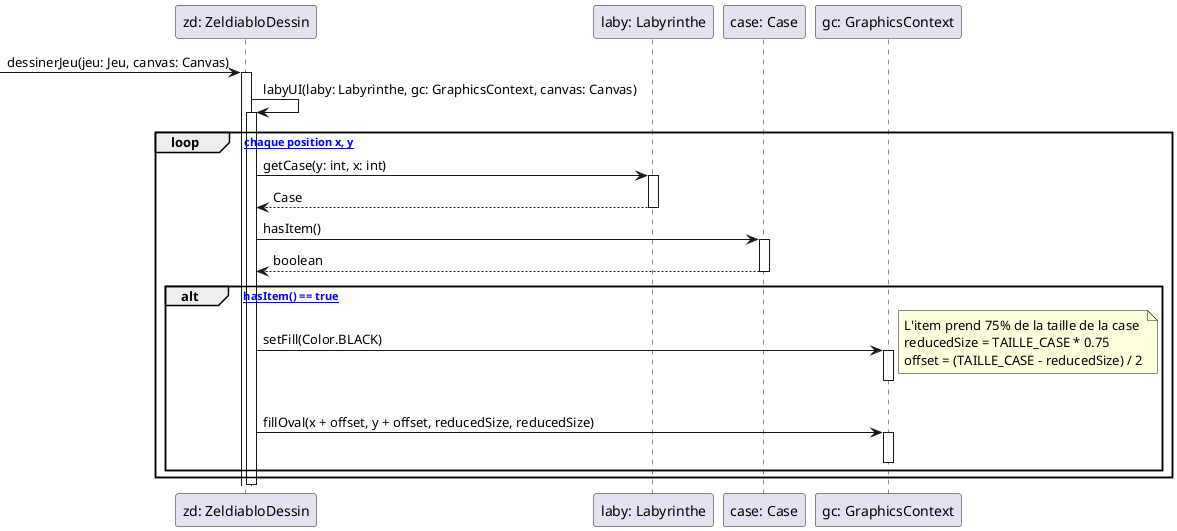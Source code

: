 @startuml
participant "zd: ZeldiabloDessin" as ZD
participant "laby: Labyrinthe" as Laby
participant "case: Case" as Case
participant "gc: GraphicsContext" as GC

-> ZD : dessinerJeu(jeu: Jeu, canvas: Canvas)
activate ZD

ZD -> ZD : labyUI(laby: Labyrinthe, gc: GraphicsContext, canvas: Canvas)
activate ZD

loop [pour chaque position x, y]
    ZD -> Laby : getCase(y: int, x: int)
    activate Laby
    Laby --> ZD : Case
    deactivate Laby
    
    ZD -> Case : hasItem()
    activate Case
    Case --> ZD : boolean
    deactivate Case
    
    alt [si hasItem() == true]
        ZD -> GC : setFill(Color.BLACK)
        activate GC
        deactivate GC
        
        note right : L'item prend 75% de la taille de la case\nreducedSize = TAILLE_CASE * 0.75\noffset = (TAILLE_CASE - reducedSize) / 2
        
        ZD -> GC : fillOval(x + offset, y + offset, reducedSize, reducedSize)
        activate GC
        deactivate GC
    end
end

deactivate ZD
@enduml